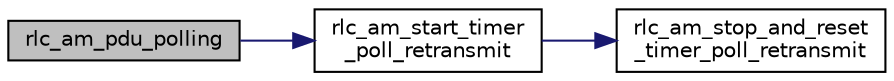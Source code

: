 digraph "rlc_am_pdu_polling"
{
 // LATEX_PDF_SIZE
  edge [fontname="Helvetica",fontsize="10",labelfontname="Helvetica",labelfontsize="10"];
  node [fontname="Helvetica",fontsize="10",shape=record];
  rankdir="LR";
  Node1 [label="rlc_am_pdu_polling",height=0.2,width=0.4,color="black", fillcolor="grey75", style="filled", fontcolor="black",tooltip="Set or not the poll bit in the PDU header depending on RLC AM protocol variables."];
  Node1 -> Node2 [color="midnightblue",fontsize="10",style="solid",fontname="Helvetica"];
  Node2 [label="rlc_am_start_timer\l_poll_retransmit",height=0.2,width=0.4,color="black", fillcolor="white", style="filled",URL="$group__em.html#ga9f5c662a4fbee6f15ec226ad5fc5eda3",tooltip="Re-arm (based on RLC AM config parameter) and start timer Poll-retransmit."];
  Node2 -> Node3 [color="midnightblue",fontsize="10",style="solid",fontname="Helvetica"];
  Node3 [label="rlc_am_stop_and_reset\l_timer_poll_retransmit",height=0.2,width=0.4,color="black", fillcolor="white", style="filled",URL="$group__em.html#gaa631169dec88662bc9bf7e7dd295f0ec",tooltip="Stop and reset the timer Poll-retransmit."];
}
